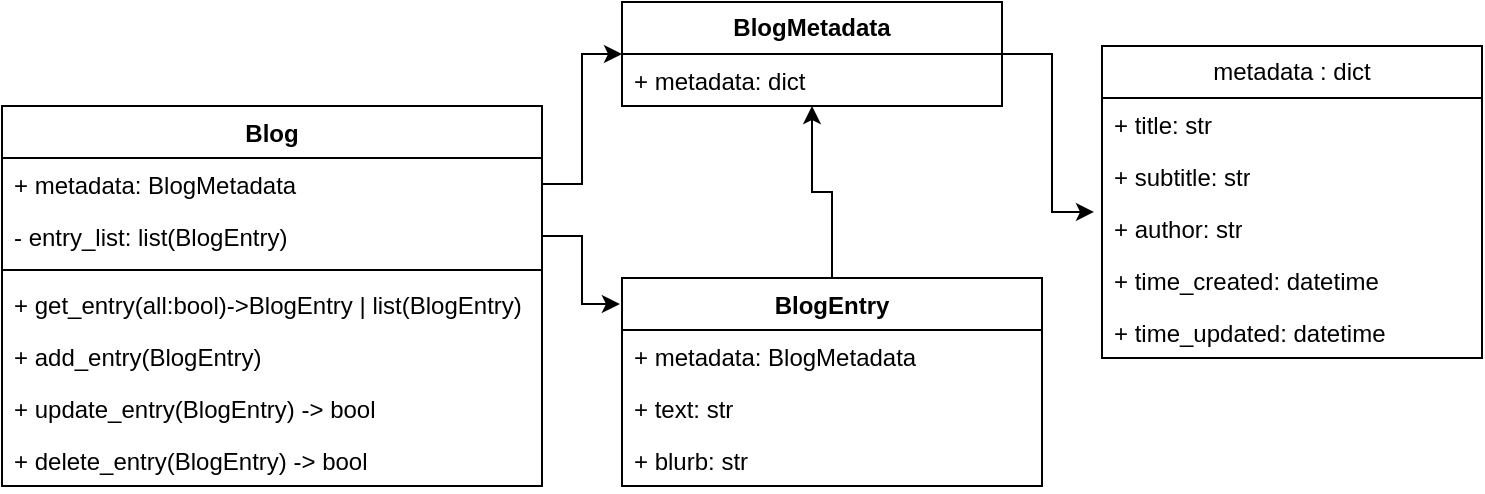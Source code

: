 <mxfile version="24.6.4" type="device">
  <diagram name="Page-1" id="e7e014a7-5840-1c2e-5031-d8a46d1fe8dd">
    <mxGraphModel dx="1277" dy="738" grid="1" gridSize="10" guides="1" tooltips="1" connect="1" arrows="1" fold="1" page="1" pageScale="1" pageWidth="1169" pageHeight="826" background="none" math="0" shadow="0">
      <root>
        <mxCell id="0" />
        <mxCell id="1" parent="0" />
        <mxCell id="KY6kFoW6nFmpTZAr8cEi-65" value="" style="edgeStyle=orthogonalEdgeStyle;rounded=0;orthogonalLoop=1;jettySize=auto;html=1;entryX=-0.005;entryY=0.125;entryDx=0;entryDy=0;exitX=1;exitY=0.5;exitDx=0;exitDy=0;entryPerimeter=0;" edge="1" parent="1" source="KY6kFoW6nFmpTZAr8cEi-42" target="KY6kFoW6nFmpTZAr8cEi-57">
          <mxGeometry relative="1" as="geometry">
            <mxPoint x="150" y="500" as="sourcePoint" />
          </mxGeometry>
        </mxCell>
        <mxCell id="KY6kFoW6nFmpTZAr8cEi-41" value="Blog" style="swimlane;fontStyle=1;align=center;verticalAlign=top;childLayout=stackLayout;horizontal=1;startSize=26;horizontalStack=0;resizeParent=1;resizeParentMax=0;resizeLast=0;collapsible=1;marginBottom=0;whiteSpace=wrap;html=1;" vertex="1" parent="1">
          <mxGeometry x="110" y="200" width="270" height="190" as="geometry" />
        </mxCell>
        <mxCell id="KY6kFoW6nFmpTZAr8cEi-53" value="+ metadata: BlogMetadata&amp;nbsp;" style="text;strokeColor=none;fillColor=none;align=left;verticalAlign=top;spacingLeft=4;spacingRight=4;overflow=hidden;rotatable=0;points=[[0,0.5],[1,0.5]];portConstraint=eastwest;whiteSpace=wrap;html=1;" vertex="1" parent="KY6kFoW6nFmpTZAr8cEi-41">
          <mxGeometry y="26" width="270" height="26" as="geometry" />
        </mxCell>
        <mxCell id="KY6kFoW6nFmpTZAr8cEi-42" value="- entry_list: list(BlogEntry)&amp;nbsp;" style="text;strokeColor=none;fillColor=none;align=left;verticalAlign=top;spacingLeft=4;spacingRight=4;overflow=hidden;rotatable=0;points=[[0,0.5],[1,0.5]];portConstraint=eastwest;whiteSpace=wrap;html=1;" vertex="1" parent="KY6kFoW6nFmpTZAr8cEi-41">
          <mxGeometry y="52" width="270" height="26" as="geometry" />
        </mxCell>
        <mxCell id="KY6kFoW6nFmpTZAr8cEi-43" value="" style="line;strokeWidth=1;fillColor=none;align=left;verticalAlign=middle;spacingTop=-1;spacingLeft=3;spacingRight=3;rotatable=0;labelPosition=right;points=[];portConstraint=eastwest;strokeColor=inherit;" vertex="1" parent="KY6kFoW6nFmpTZAr8cEi-41">
          <mxGeometry y="78" width="270" height="8" as="geometry" />
        </mxCell>
        <mxCell id="KY6kFoW6nFmpTZAr8cEi-44" value="+ get_entry(all:bool)-&amp;gt;BlogEntry | list(BlogEntry)" style="text;strokeColor=none;fillColor=none;align=left;verticalAlign=top;spacingLeft=4;spacingRight=4;overflow=hidden;rotatable=0;points=[[0,0.5],[1,0.5]];portConstraint=eastwest;whiteSpace=wrap;html=1;" vertex="1" parent="KY6kFoW6nFmpTZAr8cEi-41">
          <mxGeometry y="86" width="270" height="26" as="geometry" />
        </mxCell>
        <mxCell id="KY6kFoW6nFmpTZAr8cEi-54" value="+ add_entry(BlogEntry)" style="text;strokeColor=none;fillColor=none;align=left;verticalAlign=top;spacingLeft=4;spacingRight=4;overflow=hidden;rotatable=0;points=[[0,0.5],[1,0.5]];portConstraint=eastwest;whiteSpace=wrap;html=1;" vertex="1" parent="KY6kFoW6nFmpTZAr8cEi-41">
          <mxGeometry y="112" width="270" height="26" as="geometry" />
        </mxCell>
        <mxCell id="KY6kFoW6nFmpTZAr8cEi-55" value="+ update_entry(BlogEntry) -&amp;gt; bool" style="text;strokeColor=none;fillColor=none;align=left;verticalAlign=top;spacingLeft=4;spacingRight=4;overflow=hidden;rotatable=0;points=[[0,0.5],[1,0.5]];portConstraint=eastwest;whiteSpace=wrap;html=1;" vertex="1" parent="KY6kFoW6nFmpTZAr8cEi-41">
          <mxGeometry y="138" width="270" height="26" as="geometry" />
        </mxCell>
        <mxCell id="KY6kFoW6nFmpTZAr8cEi-56" value="+ delete_entry(BlogEntry) -&amp;gt; bool" style="text;strokeColor=none;fillColor=none;align=left;verticalAlign=top;spacingLeft=4;spacingRight=4;overflow=hidden;rotatable=0;points=[[0,0.5],[1,0.5]];portConstraint=eastwest;whiteSpace=wrap;html=1;" vertex="1" parent="KY6kFoW6nFmpTZAr8cEi-41">
          <mxGeometry y="164" width="270" height="26" as="geometry" />
        </mxCell>
        <mxCell id="KY6kFoW6nFmpTZAr8cEi-45" value="metadata : dict" style="swimlane;fontStyle=0;childLayout=stackLayout;horizontal=1;startSize=26;fillColor=none;horizontalStack=0;resizeParent=1;resizeParentMax=0;resizeLast=0;collapsible=1;marginBottom=0;whiteSpace=wrap;html=1;" vertex="1" parent="1">
          <mxGeometry x="660" y="170" width="190" height="156" as="geometry">
            <mxRectangle x="440" y="330" width="120" height="30" as="alternateBounds" />
          </mxGeometry>
        </mxCell>
        <mxCell id="KY6kFoW6nFmpTZAr8cEi-46" value="+ title: str" style="text;strokeColor=none;fillColor=none;align=left;verticalAlign=top;spacingLeft=4;spacingRight=4;overflow=hidden;rotatable=0;points=[[0,0.5],[1,0.5]];portConstraint=eastwest;whiteSpace=wrap;html=1;" vertex="1" parent="KY6kFoW6nFmpTZAr8cEi-45">
          <mxGeometry y="26" width="190" height="26" as="geometry" />
        </mxCell>
        <mxCell id="KY6kFoW6nFmpTZAr8cEi-47" value="+ subtitle: str" style="text;strokeColor=none;fillColor=none;align=left;verticalAlign=top;spacingLeft=4;spacingRight=4;overflow=hidden;rotatable=0;points=[[0,0.5],[1,0.5]];portConstraint=eastwest;whiteSpace=wrap;html=1;" vertex="1" parent="KY6kFoW6nFmpTZAr8cEi-45">
          <mxGeometry y="52" width="190" height="26" as="geometry" />
        </mxCell>
        <mxCell id="KY6kFoW6nFmpTZAr8cEi-48" value="+ author: str" style="text;strokeColor=none;fillColor=none;align=left;verticalAlign=top;spacingLeft=4;spacingRight=4;overflow=hidden;rotatable=0;points=[[0,0.5],[1,0.5]];portConstraint=eastwest;whiteSpace=wrap;html=1;" vertex="1" parent="KY6kFoW6nFmpTZAr8cEi-45">
          <mxGeometry y="78" width="190" height="26" as="geometry" />
        </mxCell>
        <mxCell id="KY6kFoW6nFmpTZAr8cEi-50" value="+ time_created: datetime" style="text;strokeColor=none;fillColor=none;align=left;verticalAlign=top;spacingLeft=4;spacingRight=4;overflow=hidden;rotatable=0;points=[[0,0.5],[1,0.5]];portConstraint=eastwest;whiteSpace=wrap;html=1;" vertex="1" parent="KY6kFoW6nFmpTZAr8cEi-45">
          <mxGeometry y="104" width="190" height="26" as="geometry" />
        </mxCell>
        <mxCell id="KY6kFoW6nFmpTZAr8cEi-51" value="+ time_updated: datetime" style="text;strokeColor=none;fillColor=none;align=left;verticalAlign=top;spacingLeft=4;spacingRight=4;overflow=hidden;rotatable=0;points=[[0,0.5],[1,0.5]];portConstraint=eastwest;whiteSpace=wrap;html=1;" vertex="1" parent="KY6kFoW6nFmpTZAr8cEi-45">
          <mxGeometry y="130" width="190" height="26" as="geometry" />
        </mxCell>
        <mxCell id="KY6kFoW6nFmpTZAr8cEi-52" style="edgeStyle=orthogonalEdgeStyle;rounded=0;orthogonalLoop=1;jettySize=auto;html=1;exitX=1;exitY=0.5;exitDx=0;exitDy=0;entryX=0;entryY=0.5;entryDx=0;entryDy=0;" edge="1" parent="1" source="KY6kFoW6nFmpTZAr8cEi-53" target="KY6kFoW6nFmpTZAr8cEi-72">
          <mxGeometry relative="1" as="geometry" />
        </mxCell>
        <mxCell id="KY6kFoW6nFmpTZAr8cEi-57" value="BlogEntry" style="swimlane;fontStyle=1;align=center;verticalAlign=top;childLayout=stackLayout;horizontal=1;startSize=26;horizontalStack=0;resizeParent=1;resizeParentMax=0;resizeLast=0;collapsible=1;marginBottom=0;whiteSpace=wrap;html=1;" vertex="1" parent="1">
          <mxGeometry x="420" y="286" width="210" height="104" as="geometry" />
        </mxCell>
        <mxCell id="KY6kFoW6nFmpTZAr8cEi-69" value="+ metadata: BlogMetadata" style="text;strokeColor=none;fillColor=none;align=left;verticalAlign=top;spacingLeft=4;spacingRight=4;overflow=hidden;rotatable=0;points=[[0,0.5],[1,0.5]];portConstraint=eastwest;whiteSpace=wrap;html=1;" vertex="1" parent="KY6kFoW6nFmpTZAr8cEi-57">
          <mxGeometry y="26" width="210" height="26" as="geometry" />
        </mxCell>
        <mxCell id="KY6kFoW6nFmpTZAr8cEi-58" value="+ text: str" style="text;strokeColor=none;fillColor=none;align=left;verticalAlign=top;spacingLeft=4;spacingRight=4;overflow=hidden;rotatable=0;points=[[0,0.5],[1,0.5]];portConstraint=eastwest;whiteSpace=wrap;html=1;" vertex="1" parent="KY6kFoW6nFmpTZAr8cEi-57">
          <mxGeometry y="52" width="210" height="26" as="geometry" />
        </mxCell>
        <mxCell id="KY6kFoW6nFmpTZAr8cEi-70" value="+ blurb: str" style="text;strokeColor=none;fillColor=none;align=left;verticalAlign=top;spacingLeft=4;spacingRight=4;overflow=hidden;rotatable=0;points=[[0,0.5],[1,0.5]];portConstraint=eastwest;whiteSpace=wrap;html=1;" vertex="1" parent="KY6kFoW6nFmpTZAr8cEi-57">
          <mxGeometry y="78" width="210" height="26" as="geometry" />
        </mxCell>
        <mxCell id="KY6kFoW6nFmpTZAr8cEi-68" style="edgeStyle=orthogonalEdgeStyle;rounded=0;orthogonalLoop=1;jettySize=auto;html=1;exitX=0.5;exitY=0;exitDx=0;exitDy=0;entryX=0.5;entryY=1;entryDx=0;entryDy=0;" edge="1" parent="1" source="KY6kFoW6nFmpTZAr8cEi-57" target="KY6kFoW6nFmpTZAr8cEi-72">
          <mxGeometry relative="1" as="geometry">
            <mxPoint x="560" y="175" as="targetPoint" />
          </mxGeometry>
        </mxCell>
        <mxCell id="KY6kFoW6nFmpTZAr8cEi-72" value="&lt;b&gt;BlogMetadata&lt;/b&gt;" style="swimlane;fontStyle=0;childLayout=stackLayout;horizontal=1;startSize=26;fillColor=none;horizontalStack=0;resizeParent=1;resizeParentMax=0;resizeLast=0;collapsible=1;marginBottom=0;whiteSpace=wrap;html=1;" vertex="1" parent="1">
          <mxGeometry x="420" y="148" width="190" height="52" as="geometry">
            <mxRectangle x="440" y="330" width="120" height="30" as="alternateBounds" />
          </mxGeometry>
        </mxCell>
        <mxCell id="KY6kFoW6nFmpTZAr8cEi-73" value="+ metadata: dict" style="text;strokeColor=none;fillColor=none;align=left;verticalAlign=top;spacingLeft=4;spacingRight=4;overflow=hidden;rotatable=0;points=[[0,0.5],[1,0.5]];portConstraint=eastwest;whiteSpace=wrap;html=1;" vertex="1" parent="KY6kFoW6nFmpTZAr8cEi-72">
          <mxGeometry y="26" width="190" height="26" as="geometry" />
        </mxCell>
        <mxCell id="KY6kFoW6nFmpTZAr8cEi-79" style="edgeStyle=orthogonalEdgeStyle;rounded=0;orthogonalLoop=1;jettySize=auto;html=1;exitX=1;exitY=0.5;exitDx=0;exitDy=0;entryX=-0.021;entryY=0.192;entryDx=0;entryDy=0;entryPerimeter=0;" edge="1" parent="1" source="KY6kFoW6nFmpTZAr8cEi-72" target="KY6kFoW6nFmpTZAr8cEi-48">
          <mxGeometry relative="1" as="geometry" />
        </mxCell>
      </root>
    </mxGraphModel>
  </diagram>
</mxfile>
